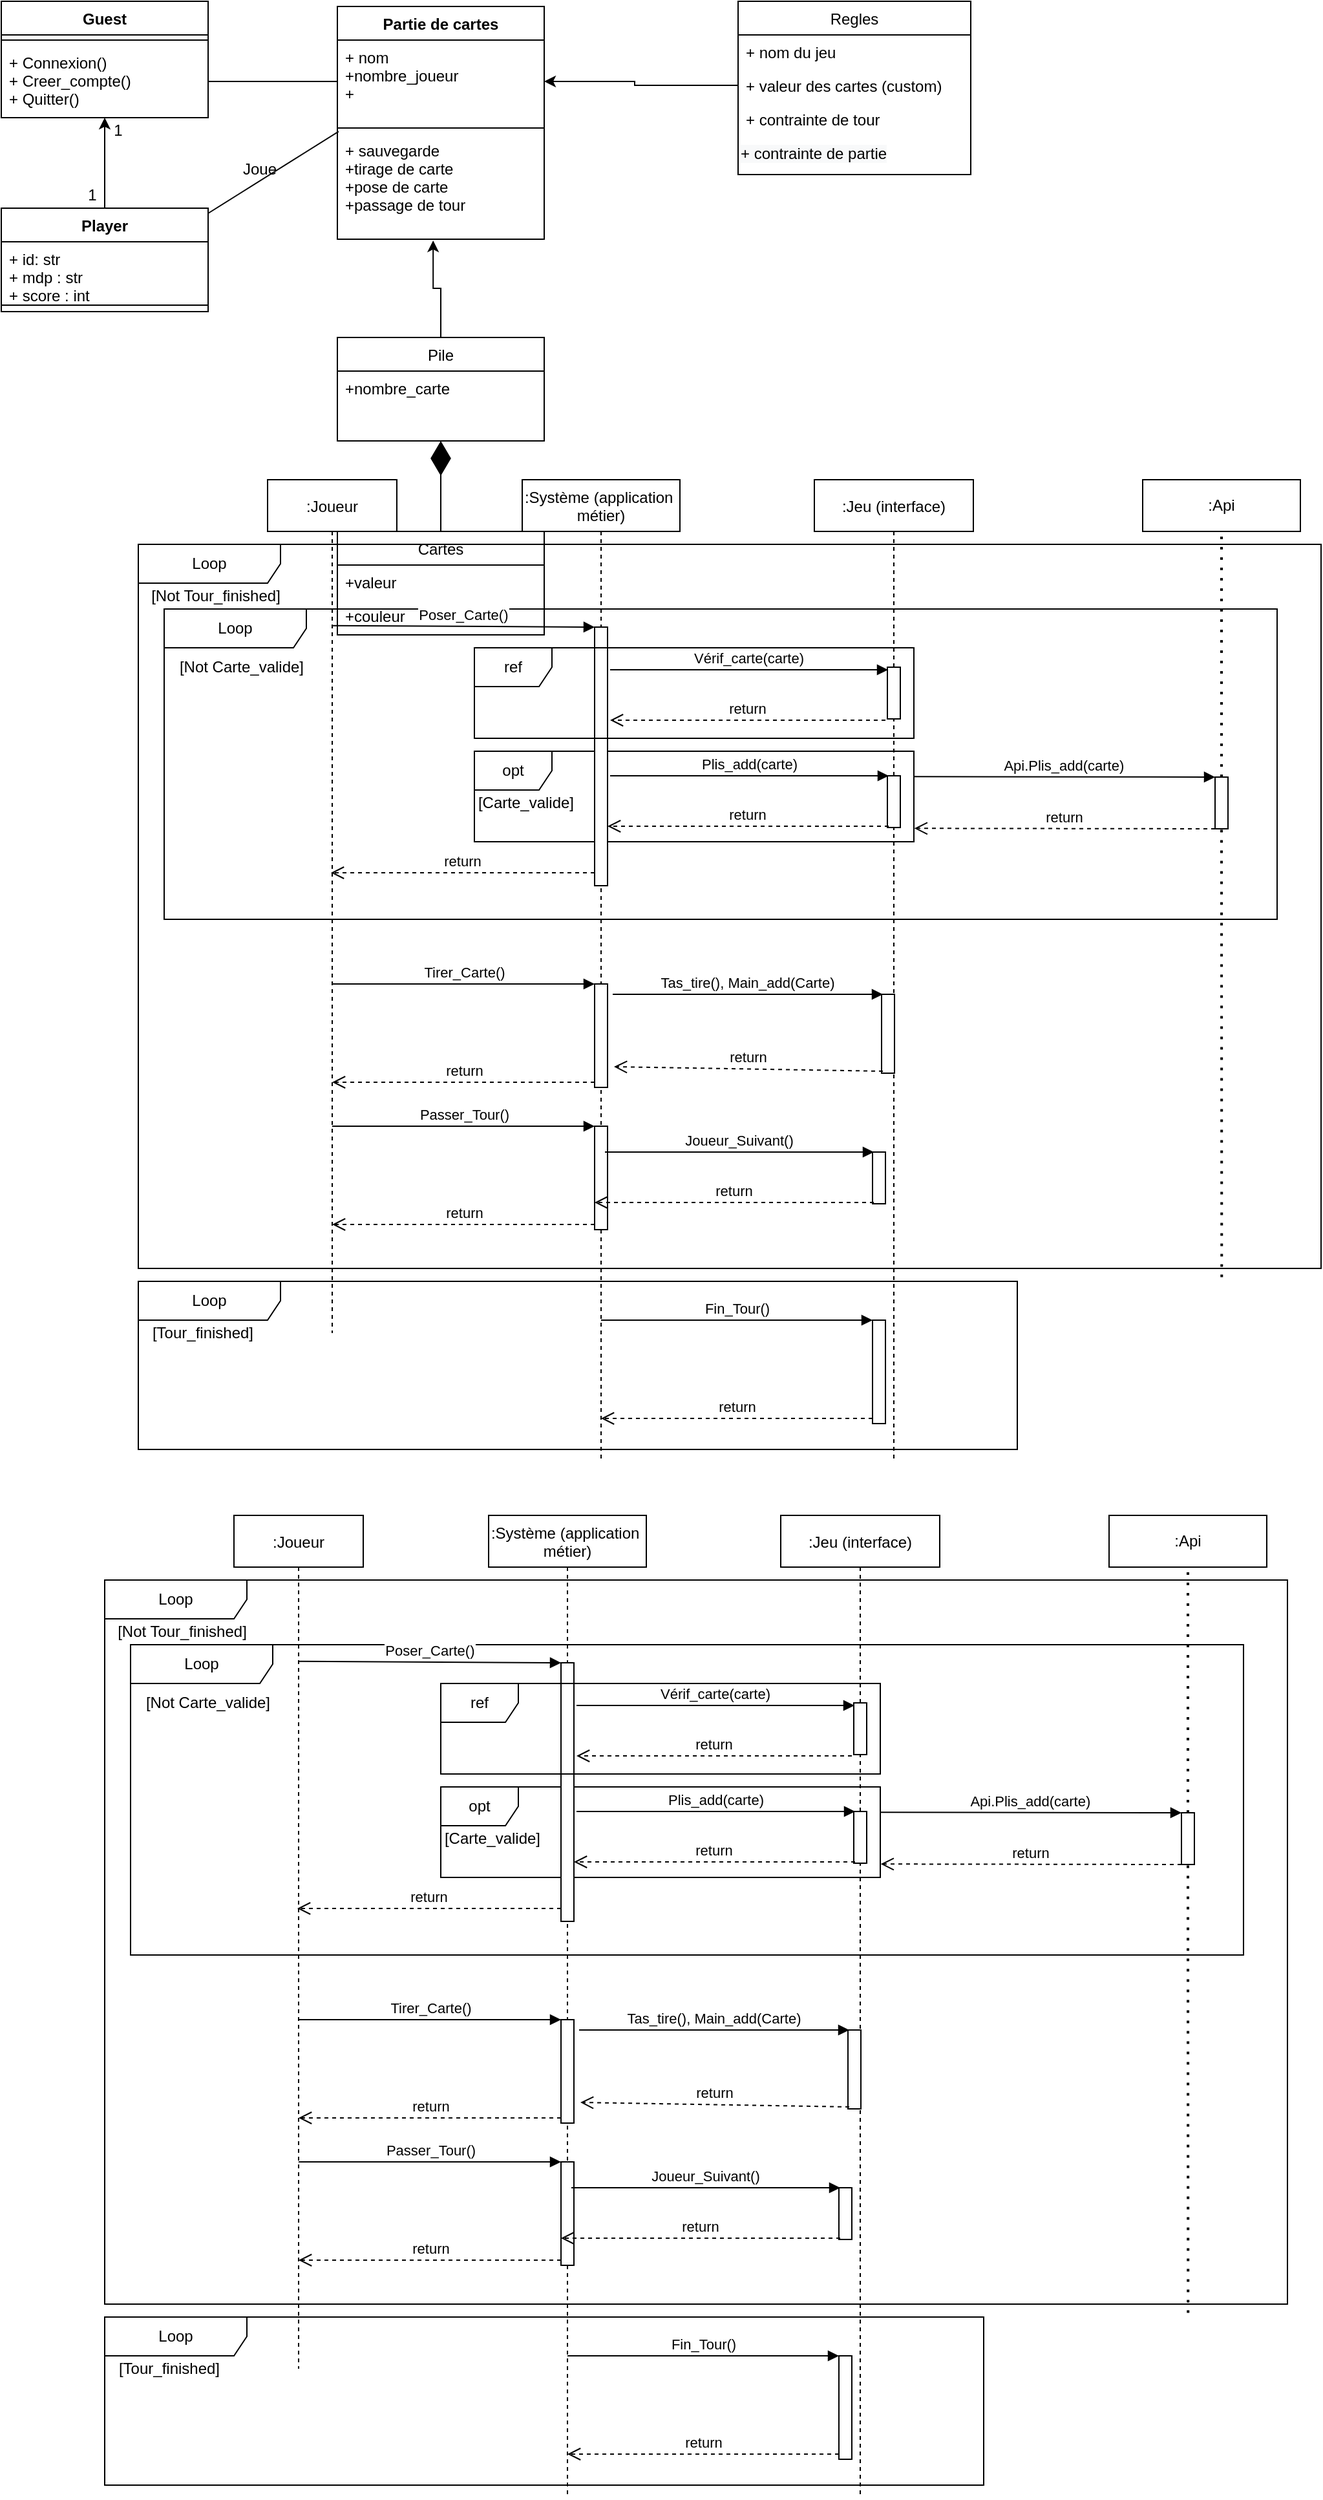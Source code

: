 <mxfile version="13.7.7" type="gitlab">
  <diagram id="R2lEEEUBdFMjLlhIrx00" name="Page-1">
    <mxGraphModel dx="1422" dy="741" grid="0" gridSize="10" guides="1" tooltips="1" connect="1" arrows="1" fold="1" page="1" pageScale="1" pageWidth="1100" pageHeight="850" background="#ffffff" math="0" shadow="0" extFonts="Permanent Marker^https://fonts.googleapis.com/css?family=Permanent+Marker">
      <root>
        <mxCell id="0" />
        <mxCell id="1" parent="0" />
        <mxCell id="P7dIqjpxAPYmWHlrAVXB-15" value="Guest" style="swimlane;fontStyle=1;align=center;verticalAlign=top;childLayout=stackLayout;horizontal=1;startSize=26;horizontalStack=0;resizeParent=1;resizeParentMax=0;resizeLast=0;collapsible=1;marginBottom=0;" parent="1" vertex="1">
          <mxGeometry x="60" y="50" width="160" height="90" as="geometry" />
        </mxCell>
        <mxCell id="P7dIqjpxAPYmWHlrAVXB-17" value="" style="line;strokeWidth=1;fillColor=none;align=left;verticalAlign=middle;spacingTop=-1;spacingLeft=3;spacingRight=3;rotatable=0;labelPosition=right;points=[];portConstraint=eastwest;" parent="P7dIqjpxAPYmWHlrAVXB-15" vertex="1">
          <mxGeometry y="26" width="160" height="8" as="geometry" />
        </mxCell>
        <mxCell id="P7dIqjpxAPYmWHlrAVXB-18" value="+ Connexion()&#xa;+ Creer_compte()&#xa;+ Quitter()" style="text;strokeColor=none;fillColor=none;align=left;verticalAlign=top;spacingLeft=4;spacingRight=4;overflow=hidden;rotatable=0;points=[[0,0.5],[1,0.5]];portConstraint=eastwest;" parent="P7dIqjpxAPYmWHlrAVXB-15" vertex="1">
          <mxGeometry y="34" width="160" height="56" as="geometry" />
        </mxCell>
        <mxCell id="P7dIqjpxAPYmWHlrAVXB-32" style="edgeStyle=orthogonalEdgeStyle;rounded=0;orthogonalLoop=1;jettySize=auto;html=1;" parent="1" source="P7dIqjpxAPYmWHlrAVXB-28" edge="1">
          <mxGeometry relative="1" as="geometry">
            <mxPoint x="140" y="140" as="targetPoint" />
          </mxGeometry>
        </mxCell>
        <mxCell id="P7dIqjpxAPYmWHlrAVXB-28" value="Player" style="swimlane;fontStyle=1;align=center;verticalAlign=top;childLayout=stackLayout;horizontal=1;startSize=26;horizontalStack=0;resizeParent=1;resizeParentMax=0;resizeLast=0;collapsible=1;marginBottom=0;" parent="1" vertex="1">
          <mxGeometry x="60" y="210" width="160" height="80" as="geometry" />
        </mxCell>
        <mxCell id="P7dIqjpxAPYmWHlrAVXB-29" value="+ id: str&#xa;+ mdp : str&#xa;+ score : int" style="text;strokeColor=none;fillColor=none;align=left;verticalAlign=top;spacingLeft=4;spacingRight=4;overflow=hidden;rotatable=0;points=[[0,0.5],[1,0.5]];portConstraint=eastwest;" parent="P7dIqjpxAPYmWHlrAVXB-28" vertex="1">
          <mxGeometry y="26" width="160" height="44" as="geometry" />
        </mxCell>
        <mxCell id="P7dIqjpxAPYmWHlrAVXB-30" value="" style="line;strokeWidth=1;fillColor=none;align=left;verticalAlign=middle;spacingTop=-1;spacingLeft=3;spacingRight=3;rotatable=0;labelPosition=right;points=[];portConstraint=eastwest;" parent="P7dIqjpxAPYmWHlrAVXB-28" vertex="1">
          <mxGeometry y="70" width="160" height="10" as="geometry" />
        </mxCell>
        <mxCell id="P7dIqjpxAPYmWHlrAVXB-33" value="1" style="text;html=1;align=center;verticalAlign=middle;resizable=0;points=[];autosize=1;" parent="1" vertex="1">
          <mxGeometry x="140" y="140" width="20" height="20" as="geometry" />
        </mxCell>
        <mxCell id="P7dIqjpxAPYmWHlrAVXB-34" value="1" style="text;html=1;align=center;verticalAlign=middle;resizable=0;points=[];autosize=1;" parent="1" vertex="1">
          <mxGeometry x="120" y="190" width="20" height="20" as="geometry" />
        </mxCell>
        <mxCell id="P7dIqjpxAPYmWHlrAVXB-35" value="Partie de cartes" style="swimlane;fontStyle=1;align=center;verticalAlign=top;childLayout=stackLayout;horizontal=1;startSize=26;horizontalStack=0;resizeParent=1;resizeParentMax=0;resizeLast=0;collapsible=1;marginBottom=0;" parent="1" vertex="1">
          <mxGeometry x="320" y="54" width="160" height="180" as="geometry" />
        </mxCell>
        <mxCell id="P7dIqjpxAPYmWHlrAVXB-36" value="+ nom&#xa;+nombre_joueur&#xa;+" style="text;strokeColor=none;fillColor=none;align=left;verticalAlign=top;spacingLeft=4;spacingRight=4;overflow=hidden;rotatable=0;points=[[0,0.5],[1,0.5]];portConstraint=eastwest;" parent="P7dIqjpxAPYmWHlrAVXB-35" vertex="1">
          <mxGeometry y="26" width="160" height="64" as="geometry" />
        </mxCell>
        <mxCell id="P7dIqjpxAPYmWHlrAVXB-37" value="" style="line;strokeWidth=1;fillColor=none;align=left;verticalAlign=middle;spacingTop=-1;spacingLeft=3;spacingRight=3;rotatable=0;labelPosition=right;points=[];portConstraint=eastwest;" parent="P7dIqjpxAPYmWHlrAVXB-35" vertex="1">
          <mxGeometry y="90" width="160" height="8" as="geometry" />
        </mxCell>
        <mxCell id="P7dIqjpxAPYmWHlrAVXB-38" value="+ sauvegarde&#xa;+tirage de carte&#xa;+pose de carte&#xa;+passage de tour" style="text;strokeColor=none;fillColor=none;align=left;verticalAlign=top;spacingLeft=4;spacingRight=4;overflow=hidden;rotatable=0;points=[[0,0.5],[1,0.5]];portConstraint=eastwest;" parent="P7dIqjpxAPYmWHlrAVXB-35" vertex="1">
          <mxGeometry y="98" width="160" height="82" as="geometry" />
        </mxCell>
        <mxCell id="JlB8DHOgMjPLUpHq4oXz-5" value="Regles" style="swimlane;fontStyle=0;childLayout=stackLayout;horizontal=1;startSize=26;fillColor=none;horizontalStack=0;resizeParent=1;resizeParentMax=0;resizeLast=0;collapsible=1;marginBottom=0;" parent="1" vertex="1">
          <mxGeometry x="630" y="50" width="180" height="134" as="geometry" />
        </mxCell>
        <mxCell id="JlB8DHOgMjPLUpHq4oXz-6" value="+ nom du jeu" style="text;strokeColor=none;fillColor=none;align=left;verticalAlign=top;spacingLeft=4;spacingRight=4;overflow=hidden;rotatable=0;points=[[0,0.5],[1,0.5]];portConstraint=eastwest;" parent="JlB8DHOgMjPLUpHq4oXz-5" vertex="1">
          <mxGeometry y="26" width="180" height="26" as="geometry" />
        </mxCell>
        <mxCell id="JlB8DHOgMjPLUpHq4oXz-7" value="+ valeur des cartes (custom)" style="text;strokeColor=none;fillColor=none;align=left;verticalAlign=top;spacingLeft=4;spacingRight=4;overflow=hidden;rotatable=0;points=[[0,0.5],[1,0.5]];portConstraint=eastwest;" parent="JlB8DHOgMjPLUpHq4oXz-5" vertex="1">
          <mxGeometry y="52" width="180" height="26" as="geometry" />
        </mxCell>
        <mxCell id="JlB8DHOgMjPLUpHq4oXz-8" value="+ contrainte de tour" style="text;strokeColor=none;fillColor=none;align=left;verticalAlign=top;spacingLeft=4;spacingRight=4;overflow=hidden;rotatable=0;points=[[0,0.5],[1,0.5]];portConstraint=eastwest;" parent="JlB8DHOgMjPLUpHq4oXz-5" vertex="1">
          <mxGeometry y="78" width="180" height="26" as="geometry" />
        </mxCell>
        <mxCell id="JlB8DHOgMjPLUpHq4oXz-24" value="&lt;span style=&quot;color: rgb(0 , 0 , 0) ; font-family: &amp;#34;helvetica&amp;#34; ; font-size: 12px ; font-style: normal ; font-weight: 400 ; letter-spacing: normal ; text-align: left ; text-indent: 0px ; text-transform: none ; word-spacing: 0px ; background-color: rgb(248 , 249 , 250) ; display: inline ; float: none&quot;&gt;+ contrainte de partie&lt;/span&gt;" style="text;whiteSpace=wrap;html=1;" parent="JlB8DHOgMjPLUpHq4oXz-5" vertex="1">
          <mxGeometry y="104" width="180" height="30" as="geometry" />
        </mxCell>
        <mxCell id="JlB8DHOgMjPLUpHq4oXz-21" value="" style="endArrow=diamondThin;endFill=1;endSize=24;html=1;exitX=0.5;exitY=0;exitDx=0;exitDy=0;" parent="1" source="JlB8DHOgMjPLUpHq4oXz-13" target="JlB8DHOgMjPLUpHq4oXz-10" edge="1">
          <mxGeometry width="160" relative="1" as="geometry">
            <mxPoint x="470" y="430" as="sourcePoint" />
            <mxPoint x="630" y="430" as="targetPoint" />
          </mxGeometry>
        </mxCell>
        <mxCell id="JlB8DHOgMjPLUpHq4oXz-26" style="edgeStyle=orthogonalEdgeStyle;rounded=0;orthogonalLoop=1;jettySize=auto;html=1;exitX=0;exitY=0.5;exitDx=0;exitDy=0;entryX=1;entryY=0.5;entryDx=0;entryDy=0;" parent="1" source="JlB8DHOgMjPLUpHq4oXz-7" target="P7dIqjpxAPYmWHlrAVXB-36" edge="1">
          <mxGeometry relative="1" as="geometry">
            <Array as="points">
              <mxPoint x="550" y="115" />
              <mxPoint x="550" y="112" />
            </Array>
          </mxGeometry>
        </mxCell>
        <mxCell id="JlB8DHOgMjPLUpHq4oXz-30" value="" style="endArrow=none;html=1;entryX=0.006;entryY=-0.016;entryDx=0;entryDy=0;entryPerimeter=0;" parent="1" target="P7dIqjpxAPYmWHlrAVXB-38" edge="1">
          <mxGeometry width="50" height="50" relative="1" as="geometry">
            <mxPoint x="220" y="214" as="sourcePoint" />
            <mxPoint x="270" y="164" as="targetPoint" />
          </mxGeometry>
        </mxCell>
        <mxCell id="JlB8DHOgMjPLUpHq4oXz-31" value="Joue" style="text;html=1;strokeColor=none;fillColor=none;align=center;verticalAlign=middle;whiteSpace=wrap;rounded=0;" parent="1" vertex="1">
          <mxGeometry x="240" y="170" width="40" height="20" as="geometry" />
        </mxCell>
        <mxCell id="JlB8DHOgMjPLUpHq4oXz-35" style="edgeStyle=orthogonalEdgeStyle;rounded=0;orthogonalLoop=1;jettySize=auto;html=1;exitX=0.5;exitY=0;exitDx=0;exitDy=0;entryX=0.463;entryY=1.012;entryDx=0;entryDy=0;entryPerimeter=0;" parent="1" source="JlB8DHOgMjPLUpHq4oXz-9" target="P7dIqjpxAPYmWHlrAVXB-38" edge="1">
          <mxGeometry relative="1" as="geometry" />
        </mxCell>
        <mxCell id="JlB8DHOgMjPLUpHq4oXz-9" value="Pile" style="swimlane;fontStyle=0;childLayout=stackLayout;horizontal=1;startSize=26;fillColor=none;horizontalStack=0;resizeParent=1;resizeParentMax=0;resizeLast=0;collapsible=1;marginBottom=0;" parent="1" vertex="1">
          <mxGeometry x="320" y="310" width="160" height="80" as="geometry" />
        </mxCell>
        <mxCell id="JlB8DHOgMjPLUpHq4oXz-10" value="+nombre_carte" style="text;strokeColor=none;fillColor=none;align=left;verticalAlign=top;spacingLeft=4;spacingRight=4;overflow=hidden;rotatable=0;points=[[0,0.5],[1,0.5]];portConstraint=eastwest;" parent="JlB8DHOgMjPLUpHq4oXz-9" vertex="1">
          <mxGeometry y="26" width="160" height="54" as="geometry" />
        </mxCell>
        <mxCell id="JlB8DHOgMjPLUpHq4oXz-13" value="Cartes" style="swimlane;fontStyle=0;childLayout=stackLayout;horizontal=1;startSize=26;fillColor=none;horizontalStack=0;resizeParent=1;resizeParentMax=0;resizeLast=0;collapsible=1;marginBottom=0;" parent="1" vertex="1">
          <mxGeometry x="320" y="460" width="160" height="80" as="geometry" />
        </mxCell>
        <mxCell id="JlB8DHOgMjPLUpHq4oXz-14" value="+valeur" style="text;strokeColor=none;fillColor=none;align=left;verticalAlign=top;spacingLeft=4;spacingRight=4;overflow=hidden;rotatable=0;points=[[0,0.5],[1,0.5]];portConstraint=eastwest;" parent="JlB8DHOgMjPLUpHq4oXz-13" vertex="1">
          <mxGeometry y="26" width="160" height="26" as="geometry" />
        </mxCell>
        <mxCell id="JlB8DHOgMjPLUpHq4oXz-15" value="+couleur" style="text;strokeColor=none;fillColor=none;align=left;verticalAlign=top;spacingLeft=4;spacingRight=4;overflow=hidden;rotatable=0;points=[[0,0.5],[1,0.5]];portConstraint=eastwest;" parent="JlB8DHOgMjPLUpHq4oXz-13" vertex="1">
          <mxGeometry y="52" width="160" height="28" as="geometry" />
        </mxCell>
        <mxCell id="JlB8DHOgMjPLUpHq4oXz-36" value="" style="endArrow=none;html=1;exitX=1;exitY=0.5;exitDx=0;exitDy=0;" parent="1" source="P7dIqjpxAPYmWHlrAVXB-18" target="P7dIqjpxAPYmWHlrAVXB-36" edge="1">
          <mxGeometry width="50" height="50" relative="1" as="geometry">
            <mxPoint x="520" y="450" as="sourcePoint" />
            <mxPoint x="570" y="400" as="targetPoint" />
          </mxGeometry>
        </mxCell>
        <mxCell id="VAHf5R7y1Ry_OR95GSxl-1" value="Loop" style="shape=umlFrame;whiteSpace=wrap;html=1;width=110;height=30;" parent="1" vertex="1">
          <mxGeometry x="166" y="470" width="915" height="560" as="geometry" />
        </mxCell>
        <mxCell id="VAHf5R7y1Ry_OR95GSxl-2" value="Loop" style="shape=umlFrame;whiteSpace=wrap;html=1;width=110;height=30;" parent="1" vertex="1">
          <mxGeometry x="186" y="520" width="861" height="240" as="geometry" />
        </mxCell>
        <mxCell id="VAHf5R7y1Ry_OR95GSxl-3" value="opt" style="shape=umlFrame;whiteSpace=wrap;html=1;" parent="1" vertex="1">
          <mxGeometry x="426" y="630" width="340" height="70" as="geometry" />
        </mxCell>
        <mxCell id="VAHf5R7y1Ry_OR95GSxl-4" value=":Joueur" style="shape=umlLifeline;perimeter=lifelinePerimeter;container=1;collapsible=0;recursiveResize=0;rounded=0;shadow=0;strokeWidth=1;" parent="1" vertex="1">
          <mxGeometry x="266" y="420" width="100" height="660" as="geometry" />
        </mxCell>
        <mxCell id="VAHf5R7y1Ry_OR95GSxl-5" value=":Système (application &#xa;métier)" style="shape=umlLifeline;perimeter=lifelinePerimeter;container=1;collapsible=0;recursiveResize=0;rounded=0;shadow=0;strokeWidth=1;" parent="1" vertex="1">
          <mxGeometry x="463" y="420" width="122" height="760" as="geometry" />
        </mxCell>
        <mxCell id="VAHf5R7y1Ry_OR95GSxl-6" value="" style="points=[];perimeter=orthogonalPerimeter;rounded=0;shadow=0;strokeWidth=1;" parent="VAHf5R7y1Ry_OR95GSxl-5" vertex="1">
          <mxGeometry x="56" y="114" width="10" height="200" as="geometry" />
        </mxCell>
        <mxCell id="VAHf5R7y1Ry_OR95GSxl-7" value="" style="html=1;points=[];perimeter=orthogonalPerimeter;" parent="VAHf5R7y1Ry_OR95GSxl-5" vertex="1">
          <mxGeometry x="56" y="390" width="10" height="80" as="geometry" />
        </mxCell>
        <mxCell id="VAHf5R7y1Ry_OR95GSxl-8" value="" style="html=1;points=[];perimeter=orthogonalPerimeter;" parent="VAHf5R7y1Ry_OR95GSxl-5" vertex="1">
          <mxGeometry x="56" y="500" width="10" height="80" as="geometry" />
        </mxCell>
        <mxCell id="VAHf5R7y1Ry_OR95GSxl-9" value="return" style="verticalAlign=bottom;endArrow=open;dashed=1;endSize=8;exitX=0;exitY=0.95;shadow=0;strokeWidth=1;" parent="1" source="VAHf5R7y1Ry_OR95GSxl-6" edge="1">
          <mxGeometry relative="1" as="geometry">
            <mxPoint x="315" y="724" as="targetPoint" />
          </mxGeometry>
        </mxCell>
        <mxCell id="VAHf5R7y1Ry_OR95GSxl-10" value="Poser_Carte()" style="verticalAlign=bottom;endArrow=block;entryX=0;entryY=0;shadow=0;strokeWidth=1;exitX=0.502;exitY=0.171;exitDx=0;exitDy=0;exitPerimeter=0;" parent="1" source="VAHf5R7y1Ry_OR95GSxl-4" target="VAHf5R7y1Ry_OR95GSxl-6" edge="1">
          <mxGeometry relative="1" as="geometry">
            <mxPoint x="321" y="540.0" as="sourcePoint" />
          </mxGeometry>
        </mxCell>
        <mxCell id="VAHf5R7y1Ry_OR95GSxl-11" value=":Jeu (interface)" style="shape=umlLifeline;perimeter=lifelinePerimeter;container=1;collapsible=0;recursiveResize=0;rounded=0;shadow=0;strokeWidth=1;" parent="1" vertex="1">
          <mxGeometry x="689" y="420" width="123" height="760" as="geometry" />
        </mxCell>
        <mxCell id="VAHf5R7y1Ry_OR95GSxl-12" value="" style="points=[];perimeter=orthogonalPerimeter;rounded=0;shadow=0;strokeWidth=1;" parent="VAHf5R7y1Ry_OR95GSxl-11" vertex="1">
          <mxGeometry x="56.5" y="229" width="10" height="40" as="geometry" />
        </mxCell>
        <mxCell id="VAHf5R7y1Ry_OR95GSxl-13" value="" style="points=[];perimeter=orthogonalPerimeter;rounded=0;shadow=0;strokeWidth=1;" parent="VAHf5R7y1Ry_OR95GSxl-11" vertex="1">
          <mxGeometry x="45" y="520" width="10" height="40" as="geometry" />
        </mxCell>
        <mxCell id="VAHf5R7y1Ry_OR95GSxl-14" value="Joueur_Suivant()" style="verticalAlign=bottom;endArrow=block;shadow=0;strokeWidth=1;entryX=0.1;entryY=0;entryDx=0;entryDy=0;entryPerimeter=0;" parent="VAHf5R7y1Ry_OR95GSxl-11" target="VAHf5R7y1Ry_OR95GSxl-13" edge="1">
          <mxGeometry relative="1" as="geometry">
            <mxPoint x="-162" y="520" as="sourcePoint" />
            <mxPoint x="40" y="520" as="targetPoint" />
          </mxGeometry>
        </mxCell>
        <mxCell id="VAHf5R7y1Ry_OR95GSxl-15" value="return" style="verticalAlign=bottom;endArrow=open;dashed=1;endSize=8;exitX=0.1;exitY=0.975;shadow=0;strokeWidth=1;exitDx=0;exitDy=0;exitPerimeter=0;" parent="VAHf5R7y1Ry_OR95GSxl-11" source="VAHf5R7y1Ry_OR95GSxl-13" edge="1">
          <mxGeometry relative="1" as="geometry">
            <mxPoint x="-170" y="559" as="targetPoint" />
            <mxPoint y="550" as="sourcePoint" />
          </mxGeometry>
        </mxCell>
        <mxCell id="VAHf5R7y1Ry_OR95GSxl-16" value="" style="html=1;points=[];perimeter=orthogonalPerimeter;" parent="VAHf5R7y1Ry_OR95GSxl-11" vertex="1">
          <mxGeometry x="45" y="650" width="10" height="80" as="geometry" />
        </mxCell>
        <mxCell id="VAHf5R7y1Ry_OR95GSxl-17" value="Plis_add(carte)" style="verticalAlign=bottom;endArrow=block;shadow=0;strokeWidth=1;entryX=0.1;entryY=0;entryDx=0;entryDy=0;entryPerimeter=0;" parent="1" target="VAHf5R7y1Ry_OR95GSxl-12" edge="1">
          <mxGeometry relative="1" as="geometry">
            <mxPoint x="531" y="649" as="sourcePoint" />
            <mxPoint x="736" y="650" as="targetPoint" />
          </mxGeometry>
        </mxCell>
        <mxCell id="VAHf5R7y1Ry_OR95GSxl-18" value="return" style="verticalAlign=bottom;endArrow=open;dashed=1;endSize=8;exitX=0.1;exitY=0.975;shadow=0;strokeWidth=1;exitDx=0;exitDy=0;exitPerimeter=0;" parent="1" source="VAHf5R7y1Ry_OR95GSxl-12" edge="1">
          <mxGeometry relative="1" as="geometry">
            <mxPoint x="529" y="688" as="targetPoint" />
            <mxPoint x="696" y="680" as="sourcePoint" />
          </mxGeometry>
        </mxCell>
        <mxCell id="VAHf5R7y1Ry_OR95GSxl-19" value="ref" style="shape=umlFrame;whiteSpace=wrap;html=1;" parent="1" vertex="1">
          <mxGeometry x="426" y="550" width="340" height="70" as="geometry" />
        </mxCell>
        <mxCell id="VAHf5R7y1Ry_OR95GSxl-20" value="[Carte_valide]" style="text;html=1;strokeColor=none;fillColor=none;align=center;verticalAlign=middle;whiteSpace=wrap;rounded=0;" parent="1" vertex="1">
          <mxGeometry x="376" y="660" width="180" height="20" as="geometry" />
        </mxCell>
        <mxCell id="VAHf5R7y1Ry_OR95GSxl-21" value="[Not Carte_valide]" style="text;html=1;strokeColor=none;fillColor=none;align=center;verticalAlign=middle;whiteSpace=wrap;rounded=0;" parent="1" vertex="1">
          <mxGeometry x="156" y="555" width="180" height="20" as="geometry" />
        </mxCell>
        <mxCell id="VAHf5R7y1Ry_OR95GSxl-22" value="Tirer_Carte()" style="html=1;verticalAlign=bottom;endArrow=block;entryX=0;entryY=0;" parent="1" source="VAHf5R7y1Ry_OR95GSxl-4" target="VAHf5R7y1Ry_OR95GSxl-7" edge="1">
          <mxGeometry relative="1" as="geometry">
            <mxPoint x="441" y="810" as="sourcePoint" />
          </mxGeometry>
        </mxCell>
        <mxCell id="VAHf5R7y1Ry_OR95GSxl-23" value="return" style="html=1;verticalAlign=bottom;endArrow=open;dashed=1;endSize=8;exitX=0;exitY=0.95;" parent="1" source="VAHf5R7y1Ry_OR95GSxl-7" target="VAHf5R7y1Ry_OR95GSxl-4" edge="1">
          <mxGeometry relative="1" as="geometry">
            <mxPoint x="441" y="886" as="targetPoint" />
          </mxGeometry>
        </mxCell>
        <mxCell id="VAHf5R7y1Ry_OR95GSxl-24" value="" style="points=[];perimeter=orthogonalPerimeter;rounded=0;shadow=0;strokeWidth=1;" parent="1" vertex="1">
          <mxGeometry x="741" y="818" width="10" height="61" as="geometry" />
        </mxCell>
        <mxCell id="VAHf5R7y1Ry_OR95GSxl-25" value="Tas_tire(), Main_add(Carte)" style="verticalAlign=bottom;endArrow=block;shadow=0;strokeWidth=1;entryX=0.1;entryY=0;entryDx=0;entryDy=0;entryPerimeter=0;" parent="1" target="VAHf5R7y1Ry_OR95GSxl-24" edge="1">
          <mxGeometry relative="1" as="geometry">
            <mxPoint x="533" y="818" as="sourcePoint" />
            <mxPoint x="736" y="830" as="targetPoint" />
          </mxGeometry>
        </mxCell>
        <mxCell id="VAHf5R7y1Ry_OR95GSxl-26" value="return" style="verticalAlign=bottom;endArrow=open;dashed=1;endSize=8;exitX=0.1;exitY=0.975;shadow=0;strokeWidth=1;exitDx=0;exitDy=0;exitPerimeter=0;" parent="1" source="VAHf5R7y1Ry_OR95GSxl-24" edge="1">
          <mxGeometry relative="1" as="geometry">
            <mxPoint x="534" y="874" as="targetPoint" />
            <mxPoint x="696" y="860" as="sourcePoint" />
          </mxGeometry>
        </mxCell>
        <mxCell id="VAHf5R7y1Ry_OR95GSxl-27" value="Passer_Tour()" style="html=1;verticalAlign=bottom;endArrow=block;entryX=0;entryY=0;" parent="1" source="VAHf5R7y1Ry_OR95GSxl-4" target="VAHf5R7y1Ry_OR95GSxl-8" edge="1">
          <mxGeometry relative="1" as="geometry">
            <mxPoint x="441" y="920" as="sourcePoint" />
          </mxGeometry>
        </mxCell>
        <mxCell id="VAHf5R7y1Ry_OR95GSxl-28" value="return" style="html=1;verticalAlign=bottom;endArrow=open;dashed=1;endSize=8;exitX=0;exitY=0.95;" parent="1" source="VAHf5R7y1Ry_OR95GSxl-8" target="VAHf5R7y1Ry_OR95GSxl-4" edge="1">
          <mxGeometry relative="1" as="geometry">
            <mxPoint x="441" y="996" as="targetPoint" />
          </mxGeometry>
        </mxCell>
        <mxCell id="VAHf5R7y1Ry_OR95GSxl-29" value="[Not Tour_finished]" style="text;html=1;strokeColor=none;fillColor=none;align=center;verticalAlign=middle;whiteSpace=wrap;rounded=0;" parent="1" vertex="1">
          <mxGeometry x="136" y="500" width="180" height="20" as="geometry" />
        </mxCell>
        <mxCell id="VAHf5R7y1Ry_OR95GSxl-30" value="Fin_Tour()" style="html=1;verticalAlign=bottom;endArrow=block;entryX=0;entryY=0;" parent="1" source="VAHf5R7y1Ry_OR95GSxl-5" target="VAHf5R7y1Ry_OR95GSxl-16" edge="1">
          <mxGeometry relative="1" as="geometry">
            <mxPoint x="671" y="1070" as="sourcePoint" />
          </mxGeometry>
        </mxCell>
        <mxCell id="VAHf5R7y1Ry_OR95GSxl-31" value="return" style="html=1;verticalAlign=bottom;endArrow=open;dashed=1;endSize=8;exitX=0;exitY=0.95;" parent="1" source="VAHf5R7y1Ry_OR95GSxl-16" target="VAHf5R7y1Ry_OR95GSxl-5" edge="1">
          <mxGeometry relative="1" as="geometry">
            <mxPoint x="671" y="1146" as="targetPoint" />
          </mxGeometry>
        </mxCell>
        <mxCell id="VAHf5R7y1Ry_OR95GSxl-32" value="Loop" style="shape=umlFrame;whiteSpace=wrap;html=1;width=110;height=30;" parent="1" vertex="1">
          <mxGeometry x="166" y="1040" width="680" height="130" as="geometry" />
        </mxCell>
        <mxCell id="VAHf5R7y1Ry_OR95GSxl-33" value="[Tour_finished]" style="text;html=1;strokeColor=none;fillColor=none;align=center;verticalAlign=middle;whiteSpace=wrap;rounded=0;" parent="1" vertex="1">
          <mxGeometry x="126" y="1070" width="180" height="20" as="geometry" />
        </mxCell>
        <mxCell id="VAHf5R7y1Ry_OR95GSxl-34" value="" style="points=[];perimeter=orthogonalPerimeter;rounded=0;shadow=0;strokeWidth=1;" parent="1" vertex="1">
          <mxGeometry x="745.5" y="565" width="10" height="40" as="geometry" />
        </mxCell>
        <mxCell id="VAHf5R7y1Ry_OR95GSxl-35" value="Vérif_carte(carte)" style="verticalAlign=bottom;endArrow=block;shadow=0;strokeWidth=1;entryX=0.05;entryY=0.05;entryDx=0;entryDy=0;entryPerimeter=0;" parent="1" target="VAHf5R7y1Ry_OR95GSxl-34" edge="1">
          <mxGeometry relative="1" as="geometry">
            <mxPoint x="531" y="567" as="sourcePoint" />
            <mxPoint x="736" y="567" as="targetPoint" />
          </mxGeometry>
        </mxCell>
        <mxCell id="VAHf5R7y1Ry_OR95GSxl-36" value="return" style="verticalAlign=bottom;endArrow=open;dashed=1;endSize=8;shadow=0;strokeWidth=1;" parent="1" edge="1">
          <mxGeometry relative="1" as="geometry">
            <mxPoint x="531" y="606" as="targetPoint" />
            <mxPoint x="744" y="606" as="sourcePoint" />
          </mxGeometry>
        </mxCell>
        <mxCell id="VAHf5R7y1Ry_OR95GSxl-37" value=":Api" style="rounded=0;whiteSpace=wrap;html=1;" parent="1" vertex="1">
          <mxGeometry x="943" y="420" width="122" height="40" as="geometry" />
        </mxCell>
        <mxCell id="VAHf5R7y1Ry_OR95GSxl-38" value="" style="endArrow=none;dashed=1;html=1;dashPattern=1 3;strokeWidth=2;entryX=0.5;entryY=1;entryDx=0;entryDy=0;" parent="1" source="VAHf5R7y1Ry_OR95GSxl-39" target="VAHf5R7y1Ry_OR95GSxl-37" edge="1">
          <mxGeometry width="50" height="50" relative="1" as="geometry">
            <mxPoint x="1010" y="1028" as="sourcePoint" />
            <mxPoint x="1000" y="464" as="targetPoint" />
          </mxGeometry>
        </mxCell>
        <mxCell id="VAHf5R7y1Ry_OR95GSxl-39" value="" style="points=[];perimeter=orthogonalPerimeter;rounded=0;shadow=0;strokeWidth=1;" parent="1" vertex="1">
          <mxGeometry x="999" y="650" width="10" height="40" as="geometry" />
        </mxCell>
        <mxCell id="VAHf5R7y1Ry_OR95GSxl-40" value="" style="endArrow=none;dashed=1;html=1;dashPattern=1 3;strokeWidth=2;entryX=0.5;entryY=1;entryDx=0;entryDy=0;exitX=0.916;exitY=1.012;exitDx=0;exitDy=0;exitPerimeter=0;" parent="1" source="VAHf5R7y1Ry_OR95GSxl-1" target="VAHf5R7y1Ry_OR95GSxl-39" edge="1">
          <mxGeometry width="50" height="50" relative="1" as="geometry">
            <mxPoint x="1004" y="871" as="sourcePoint" />
            <mxPoint x="1004" y="460" as="targetPoint" />
          </mxGeometry>
        </mxCell>
        <mxCell id="VAHf5R7y1Ry_OR95GSxl-41" value="Api.Plis_add(carte)" style="verticalAlign=bottom;endArrow=block;shadow=0;strokeWidth=1;entryX=0.1;entryY=0;entryDx=0;entryDy=0;entryPerimeter=0;exitX=0.999;exitY=0.281;exitDx=0;exitDy=0;exitPerimeter=0;" parent="1" source="VAHf5R7y1Ry_OR95GSxl-3" edge="1">
          <mxGeometry relative="1" as="geometry">
            <mxPoint x="778.5" y="651" as="sourcePoint" />
            <mxPoint x="999" y="650" as="targetPoint" />
          </mxGeometry>
        </mxCell>
        <mxCell id="VAHf5R7y1Ry_OR95GSxl-42" value="return" style="verticalAlign=bottom;endArrow=open;dashed=1;endSize=8;exitX=0.1;exitY=0.975;shadow=0;strokeWidth=1;exitDx=0;exitDy=0;exitPerimeter=0;entryX=1.001;entryY=0.852;entryDx=0;entryDy=0;entryPerimeter=0;" parent="1" target="VAHf5R7y1Ry_OR95GSxl-3" edge="1">
          <mxGeometry relative="1" as="geometry">
            <mxPoint x="775.36" y="690.4" as="targetPoint" />
            <mxPoint x="999" y="690.0" as="sourcePoint" />
          </mxGeometry>
        </mxCell>
        <mxCell id="VAHf5R7y1Ry_OR95GSxl-43" value="Loop" style="shape=umlFrame;whiteSpace=wrap;html=1;width=110;height=30;" parent="1" vertex="1">
          <mxGeometry x="140" y="1271" width="915" height="560" as="geometry" />
        </mxCell>
        <mxCell id="VAHf5R7y1Ry_OR95GSxl-44" value="Loop" style="shape=umlFrame;whiteSpace=wrap;html=1;width=110;height=30;" parent="1" vertex="1">
          <mxGeometry x="160" y="1321" width="861" height="240" as="geometry" />
        </mxCell>
        <mxCell id="VAHf5R7y1Ry_OR95GSxl-45" value="opt" style="shape=umlFrame;whiteSpace=wrap;html=1;" parent="1" vertex="1">
          <mxGeometry x="400" y="1431" width="340" height="70" as="geometry" />
        </mxCell>
        <mxCell id="VAHf5R7y1Ry_OR95GSxl-46" value=":Joueur" style="shape=umlLifeline;perimeter=lifelinePerimeter;container=1;collapsible=0;recursiveResize=0;rounded=0;shadow=0;strokeWidth=1;" parent="1" vertex="1">
          <mxGeometry x="240" y="1221" width="100" height="660" as="geometry" />
        </mxCell>
        <mxCell id="VAHf5R7y1Ry_OR95GSxl-47" value=":Système (application &#xa;métier)" style="shape=umlLifeline;perimeter=lifelinePerimeter;container=1;collapsible=0;recursiveResize=0;rounded=0;shadow=0;strokeWidth=1;" parent="1" vertex="1">
          <mxGeometry x="437" y="1221" width="122" height="760" as="geometry" />
        </mxCell>
        <mxCell id="VAHf5R7y1Ry_OR95GSxl-48" value="" style="points=[];perimeter=orthogonalPerimeter;rounded=0;shadow=0;strokeWidth=1;" parent="VAHf5R7y1Ry_OR95GSxl-47" vertex="1">
          <mxGeometry x="56" y="114" width="10" height="200" as="geometry" />
        </mxCell>
        <mxCell id="VAHf5R7y1Ry_OR95GSxl-49" value="" style="html=1;points=[];perimeter=orthogonalPerimeter;" parent="VAHf5R7y1Ry_OR95GSxl-47" vertex="1">
          <mxGeometry x="56" y="390" width="10" height="80" as="geometry" />
        </mxCell>
        <mxCell id="VAHf5R7y1Ry_OR95GSxl-50" value="" style="html=1;points=[];perimeter=orthogonalPerimeter;" parent="VAHf5R7y1Ry_OR95GSxl-47" vertex="1">
          <mxGeometry x="56" y="500" width="10" height="80" as="geometry" />
        </mxCell>
        <mxCell id="VAHf5R7y1Ry_OR95GSxl-51" value="return" style="verticalAlign=bottom;endArrow=open;dashed=1;endSize=8;exitX=0;exitY=0.95;shadow=0;strokeWidth=1;" parent="1" source="VAHf5R7y1Ry_OR95GSxl-48" edge="1">
          <mxGeometry relative="1" as="geometry">
            <mxPoint x="289" y="1525" as="targetPoint" />
          </mxGeometry>
        </mxCell>
        <mxCell id="VAHf5R7y1Ry_OR95GSxl-52" value="Poser_Carte()" style="verticalAlign=bottom;endArrow=block;entryX=0;entryY=0;shadow=0;strokeWidth=1;exitX=0.502;exitY=0.171;exitDx=0;exitDy=0;exitPerimeter=0;" parent="1" source="VAHf5R7y1Ry_OR95GSxl-46" target="VAHf5R7y1Ry_OR95GSxl-48" edge="1">
          <mxGeometry relative="1" as="geometry">
            <mxPoint x="295" y="1341.0" as="sourcePoint" />
          </mxGeometry>
        </mxCell>
        <mxCell id="VAHf5R7y1Ry_OR95GSxl-53" value=":Jeu (interface)" style="shape=umlLifeline;perimeter=lifelinePerimeter;container=1;collapsible=0;recursiveResize=0;rounded=0;shadow=0;strokeWidth=1;" parent="1" vertex="1">
          <mxGeometry x="663" y="1221" width="123" height="760" as="geometry" />
        </mxCell>
        <mxCell id="VAHf5R7y1Ry_OR95GSxl-54" value="" style="points=[];perimeter=orthogonalPerimeter;rounded=0;shadow=0;strokeWidth=1;" parent="VAHf5R7y1Ry_OR95GSxl-53" vertex="1">
          <mxGeometry x="56.5" y="229" width="10" height="40" as="geometry" />
        </mxCell>
        <mxCell id="VAHf5R7y1Ry_OR95GSxl-55" value="" style="points=[];perimeter=orthogonalPerimeter;rounded=0;shadow=0;strokeWidth=1;" parent="VAHf5R7y1Ry_OR95GSxl-53" vertex="1">
          <mxGeometry x="45" y="520" width="10" height="40" as="geometry" />
        </mxCell>
        <mxCell id="VAHf5R7y1Ry_OR95GSxl-56" value="Joueur_Suivant()" style="verticalAlign=bottom;endArrow=block;shadow=0;strokeWidth=1;entryX=0.1;entryY=0;entryDx=0;entryDy=0;entryPerimeter=0;" parent="VAHf5R7y1Ry_OR95GSxl-53" target="VAHf5R7y1Ry_OR95GSxl-55" edge="1">
          <mxGeometry relative="1" as="geometry">
            <mxPoint x="-162" y="520" as="sourcePoint" />
            <mxPoint x="40" y="520" as="targetPoint" />
          </mxGeometry>
        </mxCell>
        <mxCell id="VAHf5R7y1Ry_OR95GSxl-57" value="return" style="verticalAlign=bottom;endArrow=open;dashed=1;endSize=8;exitX=0.1;exitY=0.975;shadow=0;strokeWidth=1;exitDx=0;exitDy=0;exitPerimeter=0;" parent="VAHf5R7y1Ry_OR95GSxl-53" source="VAHf5R7y1Ry_OR95GSxl-55" edge="1">
          <mxGeometry relative="1" as="geometry">
            <mxPoint x="-170" y="559" as="targetPoint" />
            <mxPoint y="550" as="sourcePoint" />
          </mxGeometry>
        </mxCell>
        <mxCell id="VAHf5R7y1Ry_OR95GSxl-58" value="" style="html=1;points=[];perimeter=orthogonalPerimeter;" parent="VAHf5R7y1Ry_OR95GSxl-53" vertex="1">
          <mxGeometry x="45" y="650" width="10" height="80" as="geometry" />
        </mxCell>
        <mxCell id="VAHf5R7y1Ry_OR95GSxl-59" value="Plis_add(carte)" style="verticalAlign=bottom;endArrow=block;shadow=0;strokeWidth=1;entryX=0.1;entryY=0;entryDx=0;entryDy=0;entryPerimeter=0;" parent="1" target="VAHf5R7y1Ry_OR95GSxl-54" edge="1">
          <mxGeometry relative="1" as="geometry">
            <mxPoint x="505" y="1450" as="sourcePoint" />
            <mxPoint x="710" y="1451" as="targetPoint" />
          </mxGeometry>
        </mxCell>
        <mxCell id="VAHf5R7y1Ry_OR95GSxl-60" value="return" style="verticalAlign=bottom;endArrow=open;dashed=1;endSize=8;exitX=0.1;exitY=0.975;shadow=0;strokeWidth=1;exitDx=0;exitDy=0;exitPerimeter=0;" parent="1" source="VAHf5R7y1Ry_OR95GSxl-54" edge="1">
          <mxGeometry relative="1" as="geometry">
            <mxPoint x="503" y="1489" as="targetPoint" />
            <mxPoint x="670" y="1481" as="sourcePoint" />
          </mxGeometry>
        </mxCell>
        <mxCell id="VAHf5R7y1Ry_OR95GSxl-61" value="ref" style="shape=umlFrame;whiteSpace=wrap;html=1;" parent="1" vertex="1">
          <mxGeometry x="400" y="1351" width="340" height="70" as="geometry" />
        </mxCell>
        <mxCell id="VAHf5R7y1Ry_OR95GSxl-62" value="[Carte_valide]" style="text;html=1;strokeColor=none;fillColor=none;align=center;verticalAlign=middle;whiteSpace=wrap;rounded=0;" parent="1" vertex="1">
          <mxGeometry x="350" y="1461" width="180" height="20" as="geometry" />
        </mxCell>
        <mxCell id="VAHf5R7y1Ry_OR95GSxl-63" value="[Not Carte_valide]" style="text;html=1;strokeColor=none;fillColor=none;align=center;verticalAlign=middle;whiteSpace=wrap;rounded=0;" parent="1" vertex="1">
          <mxGeometry x="130" y="1356" width="180" height="20" as="geometry" />
        </mxCell>
        <mxCell id="VAHf5R7y1Ry_OR95GSxl-64" value="Tirer_Carte()" style="html=1;verticalAlign=bottom;endArrow=block;entryX=0;entryY=0;" parent="1" source="VAHf5R7y1Ry_OR95GSxl-46" target="VAHf5R7y1Ry_OR95GSxl-49" edge="1">
          <mxGeometry relative="1" as="geometry">
            <mxPoint x="415" y="1611" as="sourcePoint" />
          </mxGeometry>
        </mxCell>
        <mxCell id="VAHf5R7y1Ry_OR95GSxl-65" value="return" style="html=1;verticalAlign=bottom;endArrow=open;dashed=1;endSize=8;exitX=0;exitY=0.95;" parent="1" source="VAHf5R7y1Ry_OR95GSxl-49" target="VAHf5R7y1Ry_OR95GSxl-46" edge="1">
          <mxGeometry relative="1" as="geometry">
            <mxPoint x="415" y="1687" as="targetPoint" />
          </mxGeometry>
        </mxCell>
        <mxCell id="VAHf5R7y1Ry_OR95GSxl-66" value="" style="points=[];perimeter=orthogonalPerimeter;rounded=0;shadow=0;strokeWidth=1;" parent="1" vertex="1">
          <mxGeometry x="715" y="1619" width="10" height="61" as="geometry" />
        </mxCell>
        <mxCell id="VAHf5R7y1Ry_OR95GSxl-67" value="Tas_tire(), Main_add(Carte)" style="verticalAlign=bottom;endArrow=block;shadow=0;strokeWidth=1;entryX=0.1;entryY=0;entryDx=0;entryDy=0;entryPerimeter=0;" parent="1" target="VAHf5R7y1Ry_OR95GSxl-66" edge="1">
          <mxGeometry relative="1" as="geometry">
            <mxPoint x="507" y="1619" as="sourcePoint" />
            <mxPoint x="710" y="1631" as="targetPoint" />
          </mxGeometry>
        </mxCell>
        <mxCell id="VAHf5R7y1Ry_OR95GSxl-68" value="return" style="verticalAlign=bottom;endArrow=open;dashed=1;endSize=8;exitX=0.1;exitY=0.975;shadow=0;strokeWidth=1;exitDx=0;exitDy=0;exitPerimeter=0;" parent="1" source="VAHf5R7y1Ry_OR95GSxl-66" edge="1">
          <mxGeometry relative="1" as="geometry">
            <mxPoint x="508" y="1675" as="targetPoint" />
            <mxPoint x="670" y="1661" as="sourcePoint" />
          </mxGeometry>
        </mxCell>
        <mxCell id="VAHf5R7y1Ry_OR95GSxl-69" value="Passer_Tour()" style="html=1;verticalAlign=bottom;endArrow=block;entryX=0;entryY=0;" parent="1" source="VAHf5R7y1Ry_OR95GSxl-46" target="VAHf5R7y1Ry_OR95GSxl-50" edge="1">
          <mxGeometry relative="1" as="geometry">
            <mxPoint x="415" y="1721" as="sourcePoint" />
          </mxGeometry>
        </mxCell>
        <mxCell id="VAHf5R7y1Ry_OR95GSxl-70" value="return" style="html=1;verticalAlign=bottom;endArrow=open;dashed=1;endSize=8;exitX=0;exitY=0.95;" parent="1" source="VAHf5R7y1Ry_OR95GSxl-50" target="VAHf5R7y1Ry_OR95GSxl-46" edge="1">
          <mxGeometry relative="1" as="geometry">
            <mxPoint x="415" y="1797" as="targetPoint" />
          </mxGeometry>
        </mxCell>
        <mxCell id="VAHf5R7y1Ry_OR95GSxl-71" value="[Not Tour_finished]" style="text;html=1;strokeColor=none;fillColor=none;align=center;verticalAlign=middle;whiteSpace=wrap;rounded=0;" parent="1" vertex="1">
          <mxGeometry x="110" y="1301" width="180" height="20" as="geometry" />
        </mxCell>
        <mxCell id="VAHf5R7y1Ry_OR95GSxl-72" value="Fin_Tour()" style="html=1;verticalAlign=bottom;endArrow=block;entryX=0;entryY=0;" parent="1" source="VAHf5R7y1Ry_OR95GSxl-47" target="VAHf5R7y1Ry_OR95GSxl-58" edge="1">
          <mxGeometry relative="1" as="geometry">
            <mxPoint x="645" y="1871" as="sourcePoint" />
          </mxGeometry>
        </mxCell>
        <mxCell id="VAHf5R7y1Ry_OR95GSxl-73" value="return" style="html=1;verticalAlign=bottom;endArrow=open;dashed=1;endSize=8;exitX=0;exitY=0.95;" parent="1" source="VAHf5R7y1Ry_OR95GSxl-58" target="VAHf5R7y1Ry_OR95GSxl-47" edge="1">
          <mxGeometry relative="1" as="geometry">
            <mxPoint x="645" y="1947" as="targetPoint" />
          </mxGeometry>
        </mxCell>
        <mxCell id="VAHf5R7y1Ry_OR95GSxl-74" value="Loop" style="shape=umlFrame;whiteSpace=wrap;html=1;width=110;height=30;" parent="1" vertex="1">
          <mxGeometry x="140" y="1841" width="680" height="130" as="geometry" />
        </mxCell>
        <mxCell id="VAHf5R7y1Ry_OR95GSxl-75" value="[Tour_finished]" style="text;html=1;strokeColor=none;fillColor=none;align=center;verticalAlign=middle;whiteSpace=wrap;rounded=0;" parent="1" vertex="1">
          <mxGeometry x="100" y="1871" width="180" height="20" as="geometry" />
        </mxCell>
        <mxCell id="VAHf5R7y1Ry_OR95GSxl-76" value="" style="points=[];perimeter=orthogonalPerimeter;rounded=0;shadow=0;strokeWidth=1;" parent="1" vertex="1">
          <mxGeometry x="719.5" y="1366" width="10" height="40" as="geometry" />
        </mxCell>
        <mxCell id="VAHf5R7y1Ry_OR95GSxl-77" value="Vérif_carte(carte)" style="verticalAlign=bottom;endArrow=block;shadow=0;strokeWidth=1;entryX=0.05;entryY=0.05;entryDx=0;entryDy=0;entryPerimeter=0;" parent="1" target="VAHf5R7y1Ry_OR95GSxl-76" edge="1">
          <mxGeometry relative="1" as="geometry">
            <mxPoint x="505" y="1368" as="sourcePoint" />
            <mxPoint x="710" y="1368" as="targetPoint" />
          </mxGeometry>
        </mxCell>
        <mxCell id="VAHf5R7y1Ry_OR95GSxl-78" value="return" style="verticalAlign=bottom;endArrow=open;dashed=1;endSize=8;shadow=0;strokeWidth=1;" parent="1" edge="1">
          <mxGeometry relative="1" as="geometry">
            <mxPoint x="505" y="1407" as="targetPoint" />
            <mxPoint x="718" y="1407" as="sourcePoint" />
          </mxGeometry>
        </mxCell>
        <mxCell id="VAHf5R7y1Ry_OR95GSxl-79" value=":Api" style="rounded=0;whiteSpace=wrap;html=1;" parent="1" vertex="1">
          <mxGeometry x="917" y="1221" width="122" height="40" as="geometry" />
        </mxCell>
        <mxCell id="VAHf5R7y1Ry_OR95GSxl-80" value="" style="endArrow=none;dashed=1;html=1;dashPattern=1 3;strokeWidth=2;entryX=0.5;entryY=1;entryDx=0;entryDy=0;" parent="1" source="VAHf5R7y1Ry_OR95GSxl-81" target="VAHf5R7y1Ry_OR95GSxl-79" edge="1">
          <mxGeometry width="50" height="50" relative="1" as="geometry">
            <mxPoint x="984" y="1829" as="sourcePoint" />
            <mxPoint x="974" y="1265" as="targetPoint" />
          </mxGeometry>
        </mxCell>
        <mxCell id="VAHf5R7y1Ry_OR95GSxl-81" value="" style="points=[];perimeter=orthogonalPerimeter;rounded=0;shadow=0;strokeWidth=1;" parent="1" vertex="1">
          <mxGeometry x="973" y="1451" width="10" height="40" as="geometry" />
        </mxCell>
        <mxCell id="VAHf5R7y1Ry_OR95GSxl-82" value="" style="endArrow=none;dashed=1;html=1;dashPattern=1 3;strokeWidth=2;entryX=0.5;entryY=1;entryDx=0;entryDy=0;exitX=0.916;exitY=1.012;exitDx=0;exitDy=0;exitPerimeter=0;" parent="1" source="VAHf5R7y1Ry_OR95GSxl-43" target="VAHf5R7y1Ry_OR95GSxl-81" edge="1">
          <mxGeometry width="50" height="50" relative="1" as="geometry">
            <mxPoint x="978" y="1672" as="sourcePoint" />
            <mxPoint x="978" y="1261" as="targetPoint" />
          </mxGeometry>
        </mxCell>
        <mxCell id="VAHf5R7y1Ry_OR95GSxl-83" value="Api.Plis_add(carte)" style="verticalAlign=bottom;endArrow=block;shadow=0;strokeWidth=1;entryX=0.1;entryY=0;entryDx=0;entryDy=0;entryPerimeter=0;exitX=0.999;exitY=0.281;exitDx=0;exitDy=0;exitPerimeter=0;" parent="1" source="VAHf5R7y1Ry_OR95GSxl-45" edge="1">
          <mxGeometry relative="1" as="geometry">
            <mxPoint x="752.5" y="1452" as="sourcePoint" />
            <mxPoint x="973" y="1451" as="targetPoint" />
          </mxGeometry>
        </mxCell>
        <mxCell id="VAHf5R7y1Ry_OR95GSxl-84" value="return" style="verticalAlign=bottom;endArrow=open;dashed=1;endSize=8;exitX=0.1;exitY=0.975;shadow=0;strokeWidth=1;exitDx=0;exitDy=0;exitPerimeter=0;entryX=1.001;entryY=0.852;entryDx=0;entryDy=0;entryPerimeter=0;" parent="1" target="VAHf5R7y1Ry_OR95GSxl-45" edge="1">
          <mxGeometry relative="1" as="geometry">
            <mxPoint x="749.36" y="1491.4" as="targetPoint" />
            <mxPoint x="973" y="1491" as="sourcePoint" />
          </mxGeometry>
        </mxCell>
      </root>
    </mxGraphModel>
  </diagram>
</mxfile>
